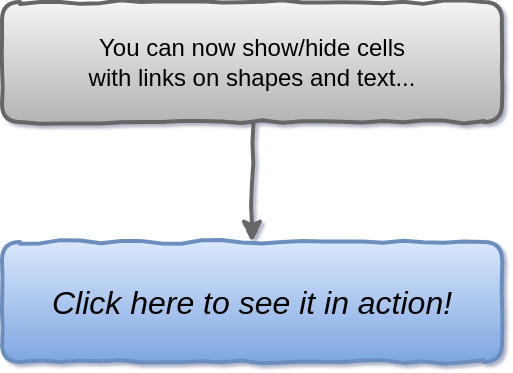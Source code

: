 <mxfile version="24.2.0" type="github" pages="2">
  <diagram id="d5gl4QwFa03STW00YMON" name="Page-1">
    <mxGraphModel dx="1207" dy="682" grid="0" gridSize="10" guides="1" tooltips="1" connect="1" arrows="1" fold="1" page="1" pageScale="1" pageWidth="850" pageHeight="1100" background="#ffffff" math="0" shadow="1">
      <root>
        <mxCell id="0" />
        <mxCell id="1" parent="0" />
        <mxCell id="4" value="" style="edgeStyle=orthogonalEdgeStyle;rounded=0;html=1;jettySize=auto;orthogonalLoop=1;fillColor=#f5f5f5;strokeColor=#666666;comic=1;shadow=0;strokeWidth=2;gradientColor=#b3b3b3;" parent="1" source="2" target="3" edge="1">
          <mxGeometry relative="1" as="geometry" />
        </mxCell>
        <mxCell id="2" value="You can now show/hide cells&lt;br&gt;with links on shapes and text..." style="rounded=1;whiteSpace=wrap;html=1;spacingLeft=10;spacingRight=10;fillColor=#f5f5f5;strokeColor=#666666;comic=1;shadow=0;strokeWidth=2;gradientColor=#b3b3b3;" parent="1" vertex="1">
          <mxGeometry x="300" y="99" width="250" height="60" as="geometry" />
        </mxCell>
        <mxCell id="6" value="" style="edgeStyle=orthogonalEdgeStyle;rounded=0;html=1;jettySize=auto;orthogonalLoop=1;fillColor=#f5f5f5;strokeColor=#666666;comic=1;shadow=0;strokeWidth=2;gradientColor=#b3b3b3;" parent="1" source="3" target="5" edge="1">
          <mxGeometry relative="1" as="geometry" />
        </mxCell>
        <UserObject label="Click here to see it in action!" link="data:action/json,{&quot;actions&quot;:[{&quot;toggle&quot;: {&quot;cells&quot;: [&quot;5&quot;, &quot;7&quot;]}}]}" id="3">
          <mxCell style="rounded=1;whiteSpace=wrap;html=1;fillColor=#dae8fc;strokeColor=#6c8ebf;comic=1;shadow=0;strokeWidth=2;gradientColor=#7ea6e0;fontSize=16;fontStyle=2" parent="1" vertex="1">
            <mxGeometry x="300" y="219" width="250" height="60" as="geometry" />
          </mxCell>
        </UserObject>
        <mxCell id="5" value="The format is&amp;nbsp;data:action/json,{&quot;actions&quot;:[{&quot;toggle&quot;: {&quot;cells&quot;: [id1, id2, ...]}}]}" style="rounded=1;whiteSpace=wrap;html=1;fillColor=#f5f5f5;strokeColor=#666666;comic=1;shadow=0;strokeWidth=2;gradientColor=#b3b3b3;" parent="1" vertex="1" visible="0">
          <mxGeometry x="300" y="339" width="250" height="60" as="geometry" />
        </mxCell>
        <mxCell id="7" value="IDs can be found in the Edit Data dialog or&lt;br&gt;in the tooltip for layers in the Layers dialog" style="rounded=1;whiteSpace=wrap;html=1;fillColor=#f5f5f5;strokeColor=#666666;comic=1;shadow=0;strokeWidth=2;gradientColor=#b3b3b3;" parent="1" vertex="1" visible="0">
          <mxGeometry x="300" y="423" width="250" height="60" as="geometry" />
        </mxCell>
      </root>
    </mxGraphModel>
  </diagram>
  <diagram id="P5UvWLl-yHD5Ik-sSlR9" name="Page-2">
    <mxGraphModel dx="640" dy="973" grid="1" gridSize="10" guides="1" tooltips="1" connect="1" arrows="1" fold="1" page="1" pageScale="1" pageWidth="850" pageHeight="1100" math="0" shadow="0">
      <root>
        <mxCell id="0" />
        <mxCell id="1" parent="0" />
        <mxCell id="THYINVqCNPaFxGYVnuc3-2" value="Sidebar" style="rounded=0;whiteSpace=wrap;html=1;fillColor=#d5e8d4;strokeColor=#82b366;" parent="1" vertex="1">
          <mxGeometry x="160" y="250" width="120" height="60" as="geometry" />
        </mxCell>
        <mxCell id="THYINVqCNPaFxGYVnuc3-3" value="Form" style="rounded=0;whiteSpace=wrap;html=1;fillColor=#fff2cc;strokeColor=#d6b656;" parent="1" vertex="1">
          <mxGeometry x="280" y="120" width="120" height="60" as="geometry" />
        </mxCell>
        <mxCell id="THYINVqCNPaFxGYVnuc3-4" value="Modal" style="rounded=0;whiteSpace=wrap;html=1;fillColor=#d5e8d4;strokeColor=#82b366;" parent="1" vertex="1">
          <mxGeometry x="380" y="250" width="120" height="60" as="geometry" />
        </mxCell>
        <mxCell id="THYINVqCNPaFxGYVnuc3-5" value="" style="endArrow=classic;html=1;rounded=0;exitX=0.5;exitY=1;exitDx=0;exitDy=0;entryX=0.5;entryY=0;entryDx=0;entryDy=0;" parent="1" source="THYINVqCNPaFxGYVnuc3-3" target="THYINVqCNPaFxGYVnuc3-2" edge="1">
          <mxGeometry width="50" height="50" relative="1" as="geometry">
            <mxPoint x="400" y="330" as="sourcePoint" />
            <mxPoint x="450" y="280" as="targetPoint" />
          </mxGeometry>
        </mxCell>
        <mxCell id="THYINVqCNPaFxGYVnuc3-6" value="" style="endArrow=classic;html=1;rounded=0;entryX=0.5;entryY=0;entryDx=0;entryDy=0;" parent="1" target="THYINVqCNPaFxGYVnuc3-4" edge="1">
          <mxGeometry width="50" height="50" relative="1" as="geometry">
            <mxPoint x="340" y="180" as="sourcePoint" />
            <mxPoint x="450" y="280" as="targetPoint" />
          </mxGeometry>
        </mxCell>
        <mxCell id="THYINVqCNPaFxGYVnuc3-7" value="&lt;code style=&quot;background-color: var(--color-neutral-muted); color: rgb(36, 41, 47); white-space-collapse: break-spaces; font-family: Consolas, Monaco, &amp;quot;Andale Mono&amp;quot;, &amp;quot;Ubuntu Mono&amp;quot;, monospace; font-size: 13.6px; padding: 3px 5px; margin: 0px; border-radius: 6px;&quot;&gt;Form&lt;/code&gt;&lt;span style=&quot;background-color: rgba(0, 0, 0, 0.05); color: rgb(36, 41, 47); font-family: &amp;quot;Noto Sans&amp;quot;, &amp;quot;SF Pro SC&amp;quot;, &amp;quot;SF Pro Text&amp;quot;, &amp;quot;SF Pro Icons&amp;quot;, &amp;quot;PingFang SC&amp;quot;, &amp;quot;Helvetica Neue&amp;quot;, Helvetica, Arial, sans-serif; font-size: 16px;&quot;&gt;: contains logic for parameters, input, output, etc.&lt;/span&gt;" style="text;html=1;align=left;verticalAlign=middle;whiteSpace=wrap;rounded=0;" parent="1" vertex="1">
          <mxGeometry x="240" y="60" width="250" height="40" as="geometry" />
        </mxCell>
        <mxCell id="NIE-14_KYxLudchGvDw2-3" value="" style="edgeStyle=orthogonalEdgeStyle;rounded=0;orthogonalLoop=1;jettySize=auto;html=1;" edge="1" parent="1" source="NIE-14_KYxLudchGvDw2-1" target="NIE-14_KYxLudchGvDw2-2">
          <mxGeometry relative="1" as="geometry" />
        </mxCell>
        <mxCell id="NIE-14_KYxLudchGvDw2-1" value="computers" style="rounded=0;whiteSpace=wrap;html=1;fillColor=#d5e8d4;strokeColor=#82b366;" vertex="1" parent="1">
          <mxGeometry x="70" y="580" width="120" height="60" as="geometry" />
        </mxCell>
        <mxCell id="NIE-14_KYxLudchGvDw2-8" value="" style="edgeStyle=orthogonalEdgeStyle;rounded=0;orthogonalLoop=1;jettySize=auto;html=1;" edge="1" parent="1" source="NIE-14_KYxLudchGvDw2-2" target="NIE-14_KYxLudchGvDw2-7">
          <mxGeometry relative="1" as="geometry" />
        </mxCell>
        <mxCell id="NIE-14_KYxLudchGvDw2-2" value="JSClient/SocketServer" style="rounded=0;whiteSpace=wrap;html=1;fillColor=#d5e8d4;strokeColor=#82b366;" vertex="1" parent="1">
          <mxGeometry x="270" y="580" width="150" height="60" as="geometry" />
        </mxCell>
        <mxCell id="NIE-14_KYxLudchGvDw2-5" value="&lt;span style=&quot;text-wrap: nowrap;&quot;&gt;observable&lt;/span&gt;" style="rounded=0;whiteSpace=wrap;html=1;fillColor=#dae8fc;strokeColor=#6c8ebf;" vertex="1" parent="1">
          <mxGeometry x="70" y="640" width="120" height="30" as="geometry" />
        </mxCell>
        <mxCell id="NIE-14_KYxLudchGvDw2-6" value="&lt;span style=&quot;line-height: 24px; font-family: &amp;quot;Droid Sans Mono&amp;quot;, monospace; font-size: 12.6px; letter-spacing: 0.3px; text-align: left; white-space-collapse: preserve; background-color: rgba(241, 241, 241, 0.2);&quot; class=&quot;pln&quot;&gt;observable&lt;/span&gt;&lt;span style=&quot;line-height: 24px; color: rgb(102, 102, 0); font-family: &amp;quot;Droid Sans Mono&amp;quot;, monospace; font-size: 12.6px; letter-spacing: 0.3px; text-align: left; white-space-collapse: preserve; background-color: rgba(241, 241, 241, 0.2);&quot; class=&quot;pun&quot;&gt;.&lt;/span&gt;&lt;span style=&quot;line-height: 24px; font-family: &amp;quot;Droid Sans Mono&amp;quot;, monospace; font-size: 12.6px; letter-spacing: 0.3px; text-align: left; white-space-collapse: preserve; background-color: rgba(241, 241, 241, 0.2);&quot; class=&quot;pln&quot;&gt;subscribe&lt;/span&gt;" style="rounded=0;whiteSpace=wrap;html=1;fillColor=#dae8fc;strokeColor=#6c8ebf;" vertex="1" parent="1">
          <mxGeometry x="270" y="640" width="150" height="30" as="geometry" />
        </mxCell>
        <mxCell id="NIE-14_KYxLudchGvDw2-7" value="Nodes" style="rounded=0;whiteSpace=wrap;html=1;fillColor=#d5e8d4;strokeColor=#82b366;" vertex="1" parent="1">
          <mxGeometry x="500" y="580" width="120" height="60" as="geometry" />
        </mxCell>
        <mxCell id="NIE-14_KYxLudchGvDw2-9" value="dataStoryEvents" style="rounded=0;whiteSpace=wrap;html=1;fillColor=#dae8fc;strokeColor=#6c8ebf;" vertex="1" parent="1">
          <mxGeometry x="500" y="640" width="120" height="30" as="geometry" />
        </mxCell>
      </root>
    </mxGraphModel>
  </diagram>
</mxfile>
